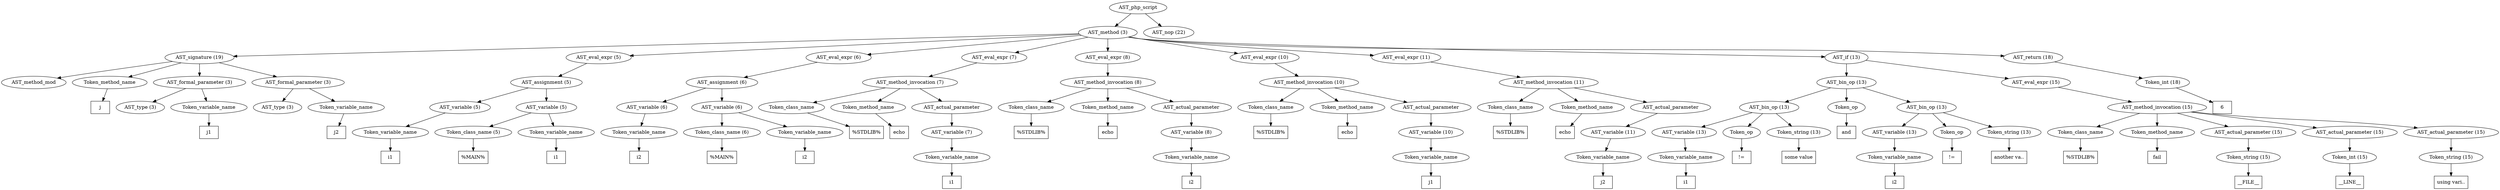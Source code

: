 /*
 * AST in dot format generated by phc -- the PHP compiler
 */

digraph AST {
node_0 [label="AST_php_script"];
node_1 [label="AST_method (3)"];
node_2 [label="AST_signature (19)"];
node_3 [label="AST_method_mod"];
node_4 [label="Token_method_name"];
node_5 [label="j", shape=box]
node_4 -> node_5;
node_6 [label="AST_formal_parameter (3)"];
node_7 [label="AST_type (3)"];
node_8 [label="Token_variable_name"];
node_9 [label="j1", shape=box]
node_8 -> node_9;
node_6 -> node_8;
node_6 -> node_7;
node_10 [label="AST_formal_parameter (3)"];
node_11 [label="AST_type (3)"];
node_12 [label="Token_variable_name"];
node_13 [label="j2", shape=box]
node_12 -> node_13;
node_10 -> node_12;
node_10 -> node_11;
node_2 -> node_10;
node_2 -> node_6;
node_2 -> node_4;
node_2 -> node_3;
node_14 [label="AST_eval_expr (5)"];
node_15 [label="AST_assignment (5)"];
node_16 [label="AST_variable (5)"];
node_17 [label="Token_variable_name"];
node_18 [label="i1", shape=box]
node_17 -> node_18;
node_16 -> node_17;
node_19 [label="AST_variable (5)"];
node_20 [label="Token_class_name (5)"];
node_21 [label="%MAIN%", shape=box]
node_20 -> node_21;
node_22 [label="Token_variable_name"];
node_23 [label="i1", shape=box]
node_22 -> node_23;
node_19 -> node_22;
node_19 -> node_20;
node_15 -> node_19;
node_15 -> node_16;
node_14 -> node_15;
node_24 [label="AST_eval_expr (6)"];
node_25 [label="AST_assignment (6)"];
node_26 [label="AST_variable (6)"];
node_27 [label="Token_variable_name"];
node_28 [label="i2", shape=box]
node_27 -> node_28;
node_26 -> node_27;
node_29 [label="AST_variable (6)"];
node_30 [label="Token_class_name (6)"];
node_31 [label="%MAIN%", shape=box]
node_30 -> node_31;
node_32 [label="Token_variable_name"];
node_33 [label="i2", shape=box]
node_32 -> node_33;
node_29 -> node_32;
node_29 -> node_30;
node_25 -> node_29;
node_25 -> node_26;
node_24 -> node_25;
node_34 [label="AST_eval_expr (7)"];
node_35 [label="AST_method_invocation (7)"];
node_36 [label="Token_class_name"];
node_37 [label="%STDLIB%", shape=box]
node_36 -> node_37;
node_38 [label="Token_method_name"];
node_39 [label="echo", shape=box]
node_38 -> node_39;
node_40 [label="AST_actual_parameter"];
node_41 [label="AST_variable (7)"];
node_42 [label="Token_variable_name"];
node_43 [label="i1", shape=box]
node_42 -> node_43;
node_41 -> node_42;
node_40 -> node_41;
node_35 -> node_40;
node_35 -> node_38;
node_35 -> node_36;
node_34 -> node_35;
node_44 [label="AST_eval_expr (8)"];
node_45 [label="AST_method_invocation (8)"];
node_46 [label="Token_class_name"];
node_47 [label="%STDLIB%", shape=box]
node_46 -> node_47;
node_48 [label="Token_method_name"];
node_49 [label="echo", shape=box]
node_48 -> node_49;
node_50 [label="AST_actual_parameter"];
node_51 [label="AST_variable (8)"];
node_52 [label="Token_variable_name"];
node_53 [label="i2", shape=box]
node_52 -> node_53;
node_51 -> node_52;
node_50 -> node_51;
node_45 -> node_50;
node_45 -> node_48;
node_45 -> node_46;
node_44 -> node_45;
node_54 [label="AST_eval_expr (10)"];
node_55 [label="AST_method_invocation (10)"];
node_56 [label="Token_class_name"];
node_57 [label="%STDLIB%", shape=box]
node_56 -> node_57;
node_58 [label="Token_method_name"];
node_59 [label="echo", shape=box]
node_58 -> node_59;
node_60 [label="AST_actual_parameter"];
node_61 [label="AST_variable (10)"];
node_62 [label="Token_variable_name"];
node_63 [label="j1", shape=box]
node_62 -> node_63;
node_61 -> node_62;
node_60 -> node_61;
node_55 -> node_60;
node_55 -> node_58;
node_55 -> node_56;
node_54 -> node_55;
node_64 [label="AST_eval_expr (11)"];
node_65 [label="AST_method_invocation (11)"];
node_66 [label="Token_class_name"];
node_67 [label="%STDLIB%", shape=box]
node_66 -> node_67;
node_68 [label="Token_method_name"];
node_69 [label="echo", shape=box]
node_68 -> node_69;
node_70 [label="AST_actual_parameter"];
node_71 [label="AST_variable (11)"];
node_72 [label="Token_variable_name"];
node_73 [label="j2", shape=box]
node_72 -> node_73;
node_71 -> node_72;
node_70 -> node_71;
node_65 -> node_70;
node_65 -> node_68;
node_65 -> node_66;
node_64 -> node_65;
node_74 [label="AST_if (13)"];
node_75 [label="AST_bin_op (13)"];
node_76 [label="AST_bin_op (13)"];
node_77 [label="AST_variable (13)"];
node_78 [label="Token_variable_name"];
node_79 [label="i1", shape=box]
node_78 -> node_79;
node_77 -> node_78;
node_80 [label="Token_op"];
node_81 [label="!=", shape=box]
node_80 -> node_81;
node_82 [label="Token_string (13)"];
node_83 [label="some value", shape=box]
node_82 -> node_83;
node_76 -> node_82;
node_76 -> node_80;
node_76 -> node_77;
node_84 [label="Token_op"];
node_85 [label="and", shape=box]
node_84 -> node_85;
node_86 [label="AST_bin_op (13)"];
node_87 [label="AST_variable (13)"];
node_88 [label="Token_variable_name"];
node_89 [label="i2", shape=box]
node_88 -> node_89;
node_87 -> node_88;
node_90 [label="Token_op"];
node_91 [label="!=", shape=box]
node_90 -> node_91;
node_92 [label="Token_string (13)"];
node_93 [label="another va..", shape=box]
node_92 -> node_93;
node_86 -> node_92;
node_86 -> node_90;
node_86 -> node_87;
node_75 -> node_86;
node_75 -> node_84;
node_75 -> node_76;
node_94 [label="AST_eval_expr (15)"];
node_95 [label="AST_method_invocation (15)"];
node_96 [label="Token_class_name"];
node_97 [label="%STDLIB%", shape=box]
node_96 -> node_97;
node_98 [label="Token_method_name"];
node_99 [label="fail", shape=box]
node_98 -> node_99;
node_100 [label="AST_actual_parameter (15)"];
node_101 [label="Token_string (15)"];
node_102 [label="__FILE__", shape=box]
node_101 -> node_102;
node_100 -> node_101;
node_103 [label="AST_actual_parameter (15)"];
node_104 [label="Token_int (15)"];
node_105 [label="__LINE__", shape=box]
node_104 -> node_105;
node_103 -> node_104;
node_106 [label="AST_actual_parameter (15)"];
node_107 [label="Token_string (15)"];
node_108 [label="using vari..", shape=box]
node_107 -> node_108;
node_106 -> node_107;
node_95 -> node_106;
node_95 -> node_103;
node_95 -> node_100;
node_95 -> node_98;
node_95 -> node_96;
node_94 -> node_95;
node_74 -> node_94;
node_74 -> node_75;
node_109 [label="AST_return (18)"];
node_110 [label="Token_int (18)"];
node_111 [label="6", shape=box]
node_110 -> node_111;
node_109 -> node_110;
node_1 -> node_109;
node_1 -> node_74;
node_1 -> node_64;
node_1 -> node_54;
node_1 -> node_44;
node_1 -> node_34;
node_1 -> node_24;
node_1 -> node_14;
node_1 -> node_2;
node_112 [label="AST_nop (22)"];
node_0 -> node_112;
node_0 -> node_1;
}
